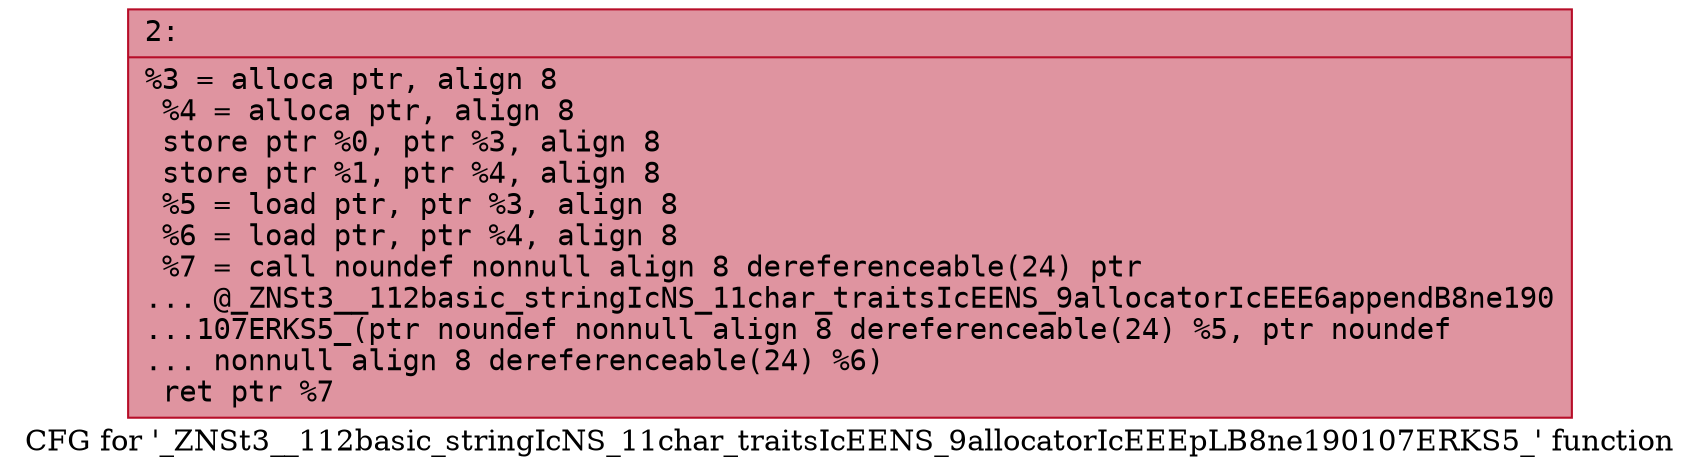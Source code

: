 digraph "CFG for '_ZNSt3__112basic_stringIcNS_11char_traitsIcEENS_9allocatorIcEEEpLB8ne190107ERKS5_' function" {
	label="CFG for '_ZNSt3__112basic_stringIcNS_11char_traitsIcEENS_9allocatorIcEEEpLB8ne190107ERKS5_' function";

	Node0x6000005ca210 [shape=record,color="#b70d28ff", style=filled, fillcolor="#b70d2870" fontname="Courier",label="{2:\l|  %3 = alloca ptr, align 8\l  %4 = alloca ptr, align 8\l  store ptr %0, ptr %3, align 8\l  store ptr %1, ptr %4, align 8\l  %5 = load ptr, ptr %3, align 8\l  %6 = load ptr, ptr %4, align 8\l  %7 = call noundef nonnull align 8 dereferenceable(24) ptr\l... @_ZNSt3__112basic_stringIcNS_11char_traitsIcEENS_9allocatorIcEEE6appendB8ne190\l...107ERKS5_(ptr noundef nonnull align 8 dereferenceable(24) %5, ptr noundef\l... nonnull align 8 dereferenceable(24) %6)\l  ret ptr %7\l}"];
}
